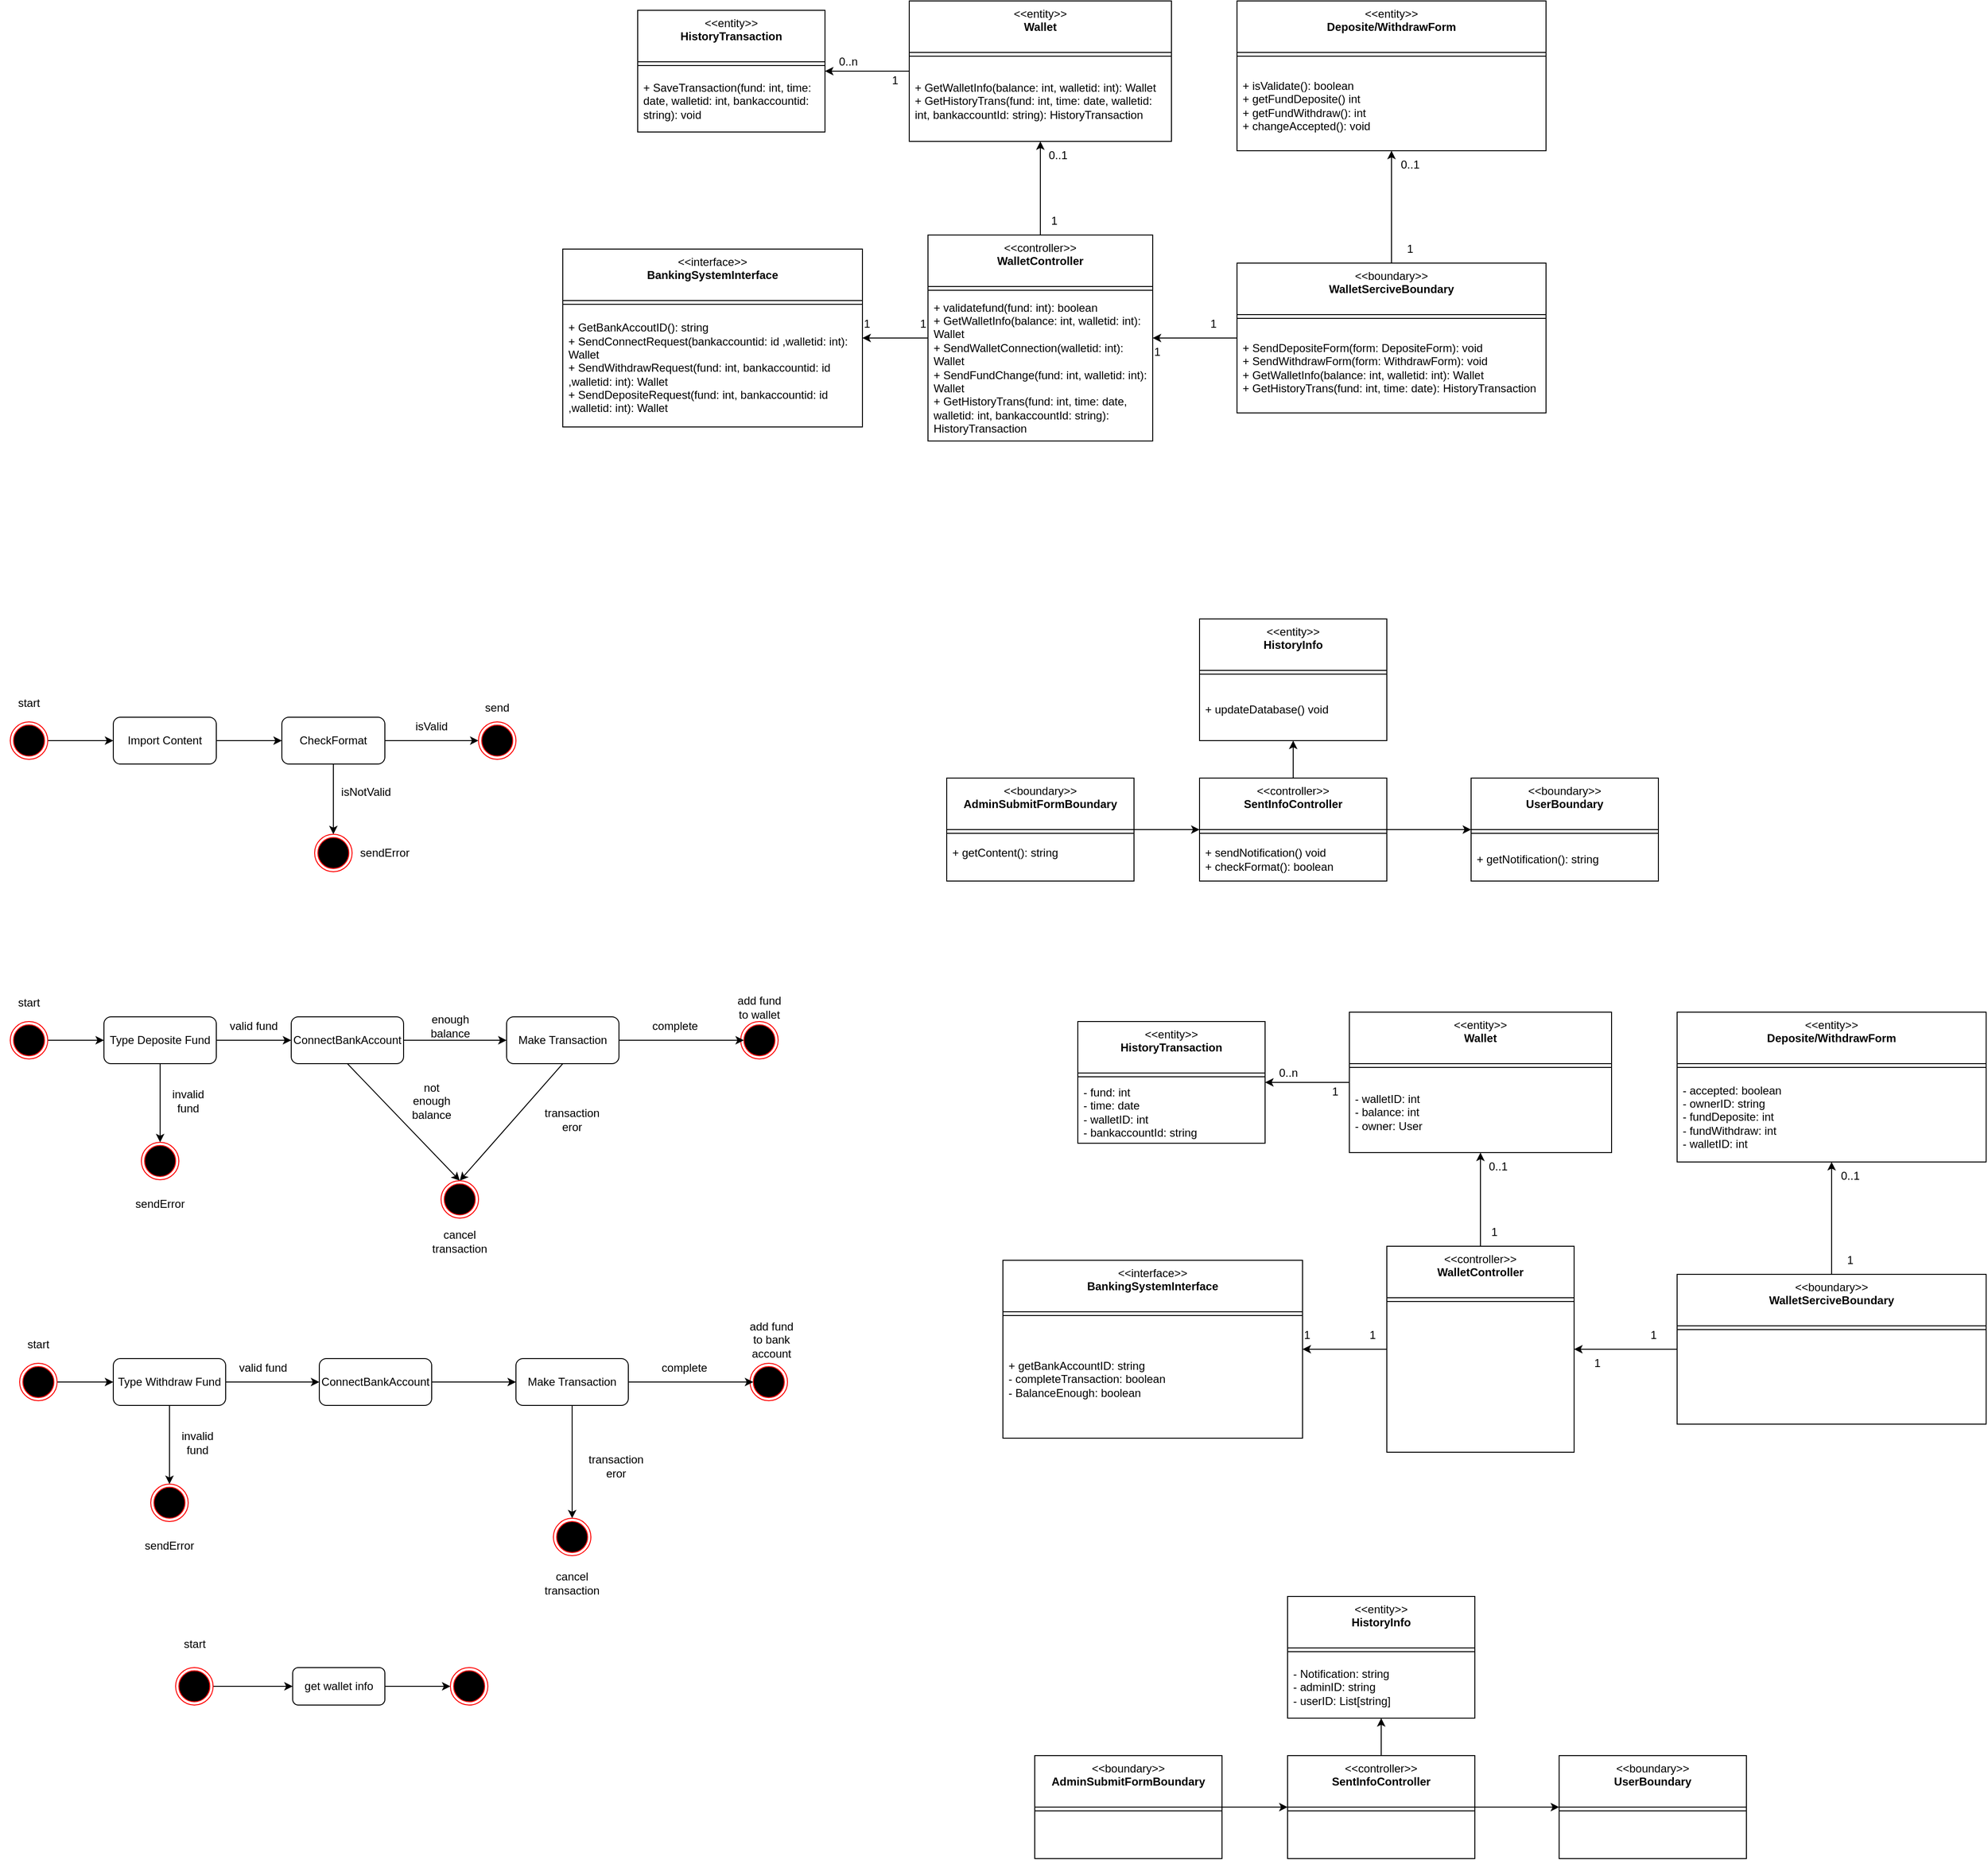 <mxfile version="24.3.1" type="github">
  <diagram id="C5RBs43oDa-KdzZeNtuy" name="Page-1">
    <mxGraphModel dx="2117" dy="1691" grid="1" gridSize="10" guides="1" tooltips="1" connect="1" arrows="1" fold="1" page="1" pageScale="1" pageWidth="827" pageHeight="1169" math="0" shadow="0">
      <root>
        <mxCell id="WIyWlLk6GJQsqaUBKTNV-0" />
        <mxCell id="WIyWlLk6GJQsqaUBKTNV-1" parent="WIyWlLk6GJQsqaUBKTNV-0" />
        <mxCell id="6sasAcOzkPqKF-JLqJAu-21" style="edgeStyle=orthogonalEdgeStyle;rounded=0;orthogonalLoop=1;jettySize=auto;html=1;exitX=0.5;exitY=0;exitDx=0;exitDy=0;" edge="1" parent="WIyWlLk6GJQsqaUBKTNV-1" source="6sasAcOzkPqKF-JLqJAu-0" target="6sasAcOzkPqKF-JLqJAu-11">
          <mxGeometry relative="1" as="geometry" />
        </mxCell>
        <mxCell id="6sasAcOzkPqKF-JLqJAu-22" style="edgeStyle=orthogonalEdgeStyle;rounded=0;orthogonalLoop=1;jettySize=auto;html=1;exitX=0;exitY=0.5;exitDx=0;exitDy=0;" edge="1" parent="WIyWlLk6GJQsqaUBKTNV-1" source="6sasAcOzkPqKF-JLqJAu-0" target="6sasAcOzkPqKF-JLqJAu-14">
          <mxGeometry relative="1" as="geometry" />
        </mxCell>
        <mxCell id="6sasAcOzkPqKF-JLqJAu-0" value="&amp;lt;&amp;lt;controller&amp;gt;&amp;gt;&lt;br&gt;&lt;b&gt;WalletController&lt;/b&gt;" style="swimlane;fontStyle=0;align=center;verticalAlign=top;childLayout=stackLayout;horizontal=1;startSize=55;horizontalStack=0;resizeParent=1;resizeParentMax=0;resizeLast=0;collapsible=0;marginBottom=0;html=1;whiteSpace=wrap;" vertex="1" parent="WIyWlLk6GJQsqaUBKTNV-1">
          <mxGeometry x="300" y="160" width="240" height="220" as="geometry" />
        </mxCell>
        <mxCell id="6sasAcOzkPqKF-JLqJAu-5" value="" style="line;strokeWidth=1;fillColor=none;align=left;verticalAlign=middle;spacingTop=-1;spacingLeft=3;spacingRight=3;rotatable=0;labelPosition=right;points=[];portConstraint=eastwest;" vertex="1" parent="6sasAcOzkPqKF-JLqJAu-0">
          <mxGeometry y="55" width="240" height="8" as="geometry" />
        </mxCell>
        <mxCell id="6sasAcOzkPqKF-JLqJAu-7" value="+ validatefund(fund: int): boolean&lt;div&gt;+ GetWalletInfo(balance: int, walletid: int): Wallet&amp;nbsp;&lt;br&gt;&lt;/div&gt;&lt;div&gt;+ SendWalletConnection(walletid: int): Wallet&lt;/div&gt;&lt;div&gt;+ SendFundChange(fund: int, walletid: int): Wallet&lt;/div&gt;&lt;div&gt;+ GetHistoryTrans(fund: int, time: date, walletid: int, bankaccountId: string): HistoryTransaction&lt;br&gt;&lt;/div&gt;" style="text;html=1;strokeColor=none;fillColor=none;align=left;verticalAlign=middle;spacingLeft=4;spacingRight=4;overflow=hidden;rotatable=0;points=[[0,0.5],[1,0.5]];portConstraint=eastwest;whiteSpace=wrap;" vertex="1" parent="6sasAcOzkPqKF-JLqJAu-0">
          <mxGeometry y="63" width="240" height="157" as="geometry" />
        </mxCell>
        <mxCell id="6sasAcOzkPqKF-JLqJAu-20" style="edgeStyle=orthogonalEdgeStyle;rounded=0;orthogonalLoop=1;jettySize=auto;html=1;exitX=0;exitY=0.5;exitDx=0;exitDy=0;entryX=1;entryY=0.5;entryDx=0;entryDy=0;" edge="1" parent="WIyWlLk6GJQsqaUBKTNV-1" source="6sasAcOzkPqKF-JLqJAu-8" target="6sasAcOzkPqKF-JLqJAu-0">
          <mxGeometry relative="1" as="geometry" />
        </mxCell>
        <mxCell id="6sasAcOzkPqKF-JLqJAu-27" style="edgeStyle=orthogonalEdgeStyle;rounded=0;orthogonalLoop=1;jettySize=auto;html=1;exitX=0.5;exitY=0;exitDx=0;exitDy=0;" edge="1" parent="WIyWlLk6GJQsqaUBKTNV-1" source="6sasAcOzkPqKF-JLqJAu-8" target="6sasAcOzkPqKF-JLqJAu-24">
          <mxGeometry relative="1" as="geometry" />
        </mxCell>
        <mxCell id="6sasAcOzkPqKF-JLqJAu-8" value="&amp;lt;&amp;lt;boundary&amp;gt;&amp;gt;&lt;br&gt;&lt;b&gt;WalletSerciveBoundary&lt;/b&gt;" style="swimlane;fontStyle=0;align=center;verticalAlign=top;childLayout=stackLayout;horizontal=1;startSize=55;horizontalStack=0;resizeParent=1;resizeParentMax=0;resizeLast=0;collapsible=0;marginBottom=0;html=1;whiteSpace=wrap;" vertex="1" parent="WIyWlLk6GJQsqaUBKTNV-1">
          <mxGeometry x="630" y="190" width="330" height="160" as="geometry" />
        </mxCell>
        <mxCell id="6sasAcOzkPqKF-JLqJAu-9" value="" style="line;strokeWidth=1;fillColor=none;align=left;verticalAlign=middle;spacingTop=-1;spacingLeft=3;spacingRight=3;rotatable=0;labelPosition=right;points=[];portConstraint=eastwest;" vertex="1" parent="6sasAcOzkPqKF-JLqJAu-8">
          <mxGeometry y="55" width="330" height="8" as="geometry" />
        </mxCell>
        <mxCell id="6sasAcOzkPqKF-JLqJAu-10" value="+ SendDepositeForm(form: DepositeForm): void&lt;div&gt;+ SendWithdrawForm(form: WithdrawForm): void&lt;/div&gt;&lt;div&gt;+ GetWalletInfo(balance: int, walletid: int): Wallet&amp;nbsp;&lt;/div&gt;&lt;div&gt;+ GetHistoryTrans(fund: int, time: date): HistoryTransaction&lt;br&gt;&lt;/div&gt;" style="text;html=1;strokeColor=none;fillColor=none;align=left;verticalAlign=middle;spacingLeft=4;spacingRight=4;overflow=hidden;rotatable=0;points=[[0,0.5],[1,0.5]];portConstraint=eastwest;whiteSpace=wrap;" vertex="1" parent="6sasAcOzkPqKF-JLqJAu-8">
          <mxGeometry y="63" width="330" height="97" as="geometry" />
        </mxCell>
        <mxCell id="6sasAcOzkPqKF-JLqJAu-23" style="edgeStyle=orthogonalEdgeStyle;rounded=0;orthogonalLoop=1;jettySize=auto;html=1;exitX=0;exitY=0.5;exitDx=0;exitDy=0;" edge="1" parent="WIyWlLk6GJQsqaUBKTNV-1" source="6sasAcOzkPqKF-JLqJAu-11" target="6sasAcOzkPqKF-JLqJAu-17">
          <mxGeometry relative="1" as="geometry" />
        </mxCell>
        <mxCell id="6sasAcOzkPqKF-JLqJAu-11" value="&amp;lt;&amp;lt;entity&amp;gt;&amp;gt;&lt;br&gt;&lt;b&gt;Wallet&lt;/b&gt;" style="swimlane;fontStyle=0;align=center;verticalAlign=top;childLayout=stackLayout;horizontal=1;startSize=55;horizontalStack=0;resizeParent=1;resizeParentMax=0;resizeLast=0;collapsible=0;marginBottom=0;html=1;whiteSpace=wrap;" vertex="1" parent="WIyWlLk6GJQsqaUBKTNV-1">
          <mxGeometry x="280" y="-90" width="280" height="150" as="geometry" />
        </mxCell>
        <mxCell id="6sasAcOzkPqKF-JLqJAu-12" value="" style="line;strokeWidth=1;fillColor=none;align=left;verticalAlign=middle;spacingTop=-1;spacingLeft=3;spacingRight=3;rotatable=0;labelPosition=right;points=[];portConstraint=eastwest;" vertex="1" parent="6sasAcOzkPqKF-JLqJAu-11">
          <mxGeometry y="55" width="280" height="8" as="geometry" />
        </mxCell>
        <mxCell id="6sasAcOzkPqKF-JLqJAu-13" value="+ GetWalletInfo(balance: int, walletid: int): Wallet&amp;nbsp;&lt;div&gt;+ GetHistoryTrans(fund: int, time: date, walletid: int, bankaccountId: string): HistoryTransaction&lt;/div&gt;" style="text;html=1;strokeColor=none;fillColor=none;align=left;verticalAlign=middle;spacingLeft=4;spacingRight=4;overflow=hidden;rotatable=0;points=[[0,0.5],[1,0.5]];portConstraint=eastwest;whiteSpace=wrap;" vertex="1" parent="6sasAcOzkPqKF-JLqJAu-11">
          <mxGeometry y="63" width="280" height="87" as="geometry" />
        </mxCell>
        <mxCell id="6sasAcOzkPqKF-JLqJAu-14" value="&amp;lt;&amp;lt;interface&amp;gt;&amp;gt;&lt;br&gt;&lt;b&gt;BankingSystemInterface&lt;/b&gt;" style="swimlane;fontStyle=0;align=center;verticalAlign=top;childLayout=stackLayout;horizontal=1;startSize=55;horizontalStack=0;resizeParent=1;resizeParentMax=0;resizeLast=0;collapsible=0;marginBottom=0;html=1;whiteSpace=wrap;" vertex="1" parent="WIyWlLk6GJQsqaUBKTNV-1">
          <mxGeometry x="-90" y="175" width="320" height="190" as="geometry" />
        </mxCell>
        <mxCell id="6sasAcOzkPqKF-JLqJAu-15" value="" style="line;strokeWidth=1;fillColor=none;align=left;verticalAlign=middle;spacingTop=-1;spacingLeft=3;spacingRight=3;rotatable=0;labelPosition=right;points=[];portConstraint=eastwest;" vertex="1" parent="6sasAcOzkPqKF-JLqJAu-14">
          <mxGeometry y="55" width="320" height="8" as="geometry" />
        </mxCell>
        <mxCell id="6sasAcOzkPqKF-JLqJAu-16" value="&lt;div&gt;+ GetBankAccoutID(): string&lt;/div&gt;+ SendConnectRequest(bankaccountid: id ,walletid: int): Wallet&lt;div&gt;+ SendWithdrawRequest(fund: int,&amp;nbsp;&lt;span style=&quot;background-color: initial;&quot;&gt;bankaccountid: id ,walletid: int): Wallet&lt;/span&gt;&lt;/div&gt;&lt;div&gt;+ SendDepositeRequest(fund: int,&amp;nbsp;&lt;span style=&quot;background-color: initial;&quot;&gt;bankaccountid: id ,walletid: int): Wallet&lt;/span&gt;&lt;span style=&quot;background-color: initial;&quot;&gt;&lt;br&gt;&lt;/span&gt;&lt;/div&gt;" style="text;html=1;strokeColor=none;fillColor=none;align=left;verticalAlign=middle;spacingLeft=4;spacingRight=4;overflow=hidden;rotatable=0;points=[[0,0.5],[1,0.5]];portConstraint=eastwest;whiteSpace=wrap;" vertex="1" parent="6sasAcOzkPqKF-JLqJAu-14">
          <mxGeometry y="63" width="320" height="127" as="geometry" />
        </mxCell>
        <mxCell id="6sasAcOzkPqKF-JLqJAu-17" value="&amp;lt;&amp;lt;entity&amp;gt;&amp;gt;&lt;br&gt;&lt;b&gt;HistoryTransaction&lt;/b&gt;" style="swimlane;fontStyle=0;align=center;verticalAlign=top;childLayout=stackLayout;horizontal=1;startSize=55;horizontalStack=0;resizeParent=1;resizeParentMax=0;resizeLast=0;collapsible=0;marginBottom=0;html=1;whiteSpace=wrap;" vertex="1" parent="WIyWlLk6GJQsqaUBKTNV-1">
          <mxGeometry x="-10" y="-80" width="200" height="130" as="geometry" />
        </mxCell>
        <mxCell id="6sasAcOzkPqKF-JLqJAu-18" value="" style="line;strokeWidth=1;fillColor=none;align=left;verticalAlign=middle;spacingTop=-1;spacingLeft=3;spacingRight=3;rotatable=0;labelPosition=right;points=[];portConstraint=eastwest;" vertex="1" parent="6sasAcOzkPqKF-JLqJAu-17">
          <mxGeometry y="55" width="200" height="8" as="geometry" />
        </mxCell>
        <mxCell id="6sasAcOzkPqKF-JLqJAu-19" value="+ SaveTransaction(fund: int, time: date, walletid: int, bankaccountid: string): void" style="text;html=1;strokeColor=none;fillColor=none;align=left;verticalAlign=middle;spacingLeft=4;spacingRight=4;overflow=hidden;rotatable=0;points=[[0,0.5],[1,0.5]];portConstraint=eastwest;whiteSpace=wrap;" vertex="1" parent="6sasAcOzkPqKF-JLqJAu-17">
          <mxGeometry y="63" width="200" height="67" as="geometry" />
        </mxCell>
        <mxCell id="6sasAcOzkPqKF-JLqJAu-24" value="&amp;lt;&amp;lt;entity&amp;gt;&amp;gt;&lt;br&gt;&lt;b&gt;Deposite/WithdrawForm&lt;/b&gt;" style="swimlane;fontStyle=0;align=center;verticalAlign=top;childLayout=stackLayout;horizontal=1;startSize=55;horizontalStack=0;resizeParent=1;resizeParentMax=0;resizeLast=0;collapsible=0;marginBottom=0;html=1;whiteSpace=wrap;" vertex="1" parent="WIyWlLk6GJQsqaUBKTNV-1">
          <mxGeometry x="630" y="-90" width="330" height="160" as="geometry" />
        </mxCell>
        <mxCell id="6sasAcOzkPqKF-JLqJAu-25" value="" style="line;strokeWidth=1;fillColor=none;align=left;verticalAlign=middle;spacingTop=-1;spacingLeft=3;spacingRight=3;rotatable=0;labelPosition=right;points=[];portConstraint=eastwest;" vertex="1" parent="6sasAcOzkPqKF-JLqJAu-24">
          <mxGeometry y="55" width="330" height="8" as="geometry" />
        </mxCell>
        <mxCell id="6sasAcOzkPqKF-JLqJAu-26" value="+ isValidate(): boolean&lt;div&gt;+ getFundDeposite() int&lt;/div&gt;&lt;div&gt;+ getFundWithdraw(): int&lt;/div&gt;&lt;div&gt;+ changeAccepted(): void&lt;/div&gt;" style="text;html=1;strokeColor=none;fillColor=none;align=left;verticalAlign=middle;spacingLeft=4;spacingRight=4;overflow=hidden;rotatable=0;points=[[0,0.5],[1,0.5]];portConstraint=eastwest;whiteSpace=wrap;" vertex="1" parent="6sasAcOzkPqKF-JLqJAu-24">
          <mxGeometry y="63" width="330" height="97" as="geometry" />
        </mxCell>
        <mxCell id="6sasAcOzkPqKF-JLqJAu-28" value="1" style="text;html=1;align=center;verticalAlign=middle;whiteSpace=wrap;rounded=0;" vertex="1" parent="WIyWlLk6GJQsqaUBKTNV-1">
          <mxGeometry x="410" y="130" width="50" height="30" as="geometry" />
        </mxCell>
        <mxCell id="6sasAcOzkPqKF-JLqJAu-29" value="0..1" style="text;html=1;align=center;verticalAlign=middle;whiteSpace=wrap;rounded=0;" vertex="1" parent="WIyWlLk6GJQsqaUBKTNV-1">
          <mxGeometry x="414" y="60" width="50" height="30" as="geometry" />
        </mxCell>
        <mxCell id="6sasAcOzkPqKF-JLqJAu-30" value="1" style="text;html=1;align=center;verticalAlign=middle;whiteSpace=wrap;rounded=0;" vertex="1" parent="WIyWlLk6GJQsqaUBKTNV-1">
          <mxGeometry x="210" y="240" width="50" height="30" as="geometry" />
        </mxCell>
        <mxCell id="6sasAcOzkPqKF-JLqJAu-31" value="1" style="text;html=1;align=center;verticalAlign=middle;whiteSpace=wrap;rounded=0;" vertex="1" parent="WIyWlLk6GJQsqaUBKTNV-1">
          <mxGeometry x="270" y="240" width="50" height="30" as="geometry" />
        </mxCell>
        <mxCell id="6sasAcOzkPqKF-JLqJAu-32" value="1" style="text;html=1;align=center;verticalAlign=middle;whiteSpace=wrap;rounded=0;" vertex="1" parent="WIyWlLk6GJQsqaUBKTNV-1">
          <mxGeometry x="580" y="240" width="50" height="30" as="geometry" />
        </mxCell>
        <mxCell id="6sasAcOzkPqKF-JLqJAu-33" value="1" style="text;html=1;align=center;verticalAlign=middle;whiteSpace=wrap;rounded=0;" vertex="1" parent="WIyWlLk6GJQsqaUBKTNV-1">
          <mxGeometry x="520" y="270" width="50" height="30" as="geometry" />
        </mxCell>
        <mxCell id="6sasAcOzkPqKF-JLqJAu-34" value="0..1" style="text;html=1;align=center;verticalAlign=middle;whiteSpace=wrap;rounded=0;" vertex="1" parent="WIyWlLk6GJQsqaUBKTNV-1">
          <mxGeometry x="790" y="70" width="50" height="30" as="geometry" />
        </mxCell>
        <mxCell id="6sasAcOzkPqKF-JLqJAu-35" value="1" style="text;html=1;align=center;verticalAlign=middle;whiteSpace=wrap;rounded=0;" vertex="1" parent="WIyWlLk6GJQsqaUBKTNV-1">
          <mxGeometry x="790" y="160" width="50" height="30" as="geometry" />
        </mxCell>
        <mxCell id="6sasAcOzkPqKF-JLqJAu-36" value="0..n" style="text;html=1;align=center;verticalAlign=middle;whiteSpace=wrap;rounded=0;" vertex="1" parent="WIyWlLk6GJQsqaUBKTNV-1">
          <mxGeometry x="190" y="-40" width="50" height="30" as="geometry" />
        </mxCell>
        <mxCell id="6sasAcOzkPqKF-JLqJAu-37" value="1" style="text;html=1;align=center;verticalAlign=middle;whiteSpace=wrap;rounded=0;" vertex="1" parent="WIyWlLk6GJQsqaUBKTNV-1">
          <mxGeometry x="240" y="-20" width="50" height="30" as="geometry" />
        </mxCell>
        <mxCell id="6sasAcOzkPqKF-JLqJAu-54" style="edgeStyle=orthogonalEdgeStyle;rounded=0;orthogonalLoop=1;jettySize=auto;html=1;exitX=1;exitY=0.5;exitDx=0;exitDy=0;entryX=0;entryY=0.5;entryDx=0;entryDy=0;" edge="1" parent="WIyWlLk6GJQsqaUBKTNV-1" source="6sasAcOzkPqKF-JLqJAu-38" target="6sasAcOzkPqKF-JLqJAu-42">
          <mxGeometry relative="1" as="geometry" />
        </mxCell>
        <mxCell id="6sasAcOzkPqKF-JLqJAu-38" value="&amp;lt;&amp;lt;boundary&amp;gt;&amp;gt;&lt;br&gt;&lt;b&gt;AdminSubmitFormBoundary&lt;/b&gt;" style="swimlane;fontStyle=0;align=center;verticalAlign=top;childLayout=stackLayout;horizontal=1;startSize=55;horizontalStack=0;resizeParent=1;resizeParentMax=0;resizeLast=0;collapsible=0;marginBottom=0;html=1;whiteSpace=wrap;" vertex="1" parent="WIyWlLk6GJQsqaUBKTNV-1">
          <mxGeometry x="320" y="740" width="200" height="110" as="geometry" />
        </mxCell>
        <mxCell id="6sasAcOzkPqKF-JLqJAu-39" value="" style="line;strokeWidth=1;fillColor=none;align=left;verticalAlign=middle;spacingTop=-1;spacingLeft=3;spacingRight=3;rotatable=0;labelPosition=right;points=[];portConstraint=eastwest;" vertex="1" parent="6sasAcOzkPqKF-JLqJAu-38">
          <mxGeometry y="55" width="200" height="8" as="geometry" />
        </mxCell>
        <mxCell id="6sasAcOzkPqKF-JLqJAu-40" value="+ getContent(): string&lt;div&gt;&lt;br&gt;&lt;/div&gt;" style="text;html=1;strokeColor=none;fillColor=none;align=left;verticalAlign=middle;spacingLeft=4;spacingRight=4;overflow=hidden;rotatable=0;points=[[0,0.5],[1,0.5]];portConstraint=eastwest;whiteSpace=wrap;" vertex="1" parent="6sasAcOzkPqKF-JLqJAu-38">
          <mxGeometry y="63" width="200" height="47" as="geometry" />
        </mxCell>
        <mxCell id="6sasAcOzkPqKF-JLqJAu-55" style="edgeStyle=orthogonalEdgeStyle;rounded=0;orthogonalLoop=1;jettySize=auto;html=1;exitX=1;exitY=0.5;exitDx=0;exitDy=0;" edge="1" parent="WIyWlLk6GJQsqaUBKTNV-1" source="6sasAcOzkPqKF-JLqJAu-42" target="6sasAcOzkPqKF-JLqJAu-45">
          <mxGeometry relative="1" as="geometry" />
        </mxCell>
        <mxCell id="6sasAcOzkPqKF-JLqJAu-56" style="edgeStyle=orthogonalEdgeStyle;rounded=0;orthogonalLoop=1;jettySize=auto;html=1;exitX=0.5;exitY=0;exitDx=0;exitDy=0;" edge="1" parent="WIyWlLk6GJQsqaUBKTNV-1" source="6sasAcOzkPqKF-JLqJAu-42" target="6sasAcOzkPqKF-JLqJAu-48">
          <mxGeometry relative="1" as="geometry" />
        </mxCell>
        <mxCell id="6sasAcOzkPqKF-JLqJAu-42" value="&amp;lt;&amp;lt;controller&amp;gt;&amp;gt;&lt;br&gt;&lt;b&gt;SentInfoController&lt;/b&gt;" style="swimlane;fontStyle=0;align=center;verticalAlign=top;childLayout=stackLayout;horizontal=1;startSize=55;horizontalStack=0;resizeParent=1;resizeParentMax=0;resizeLast=0;collapsible=0;marginBottom=0;html=1;whiteSpace=wrap;" vertex="1" parent="WIyWlLk6GJQsqaUBKTNV-1">
          <mxGeometry x="590" y="740" width="200" height="110" as="geometry" />
        </mxCell>
        <mxCell id="6sasAcOzkPqKF-JLqJAu-43" value="" style="line;strokeWidth=1;fillColor=none;align=left;verticalAlign=middle;spacingTop=-1;spacingLeft=3;spacingRight=3;rotatable=0;labelPosition=right;points=[];portConstraint=eastwest;" vertex="1" parent="6sasAcOzkPqKF-JLqJAu-42">
          <mxGeometry y="55" width="200" height="8" as="geometry" />
        </mxCell>
        <mxCell id="6sasAcOzkPqKF-JLqJAu-44" value="+ sendNotification() void&lt;div&gt;+ checkFormat(): boolean&lt;/div&gt;" style="text;html=1;strokeColor=none;fillColor=none;align=left;verticalAlign=middle;spacingLeft=4;spacingRight=4;overflow=hidden;rotatable=0;points=[[0,0.5],[1,0.5]];portConstraint=eastwest;whiteSpace=wrap;" vertex="1" parent="6sasAcOzkPqKF-JLqJAu-42">
          <mxGeometry y="63" width="200" height="47" as="geometry" />
        </mxCell>
        <mxCell id="6sasAcOzkPqKF-JLqJAu-45" value="&amp;lt;&amp;lt;boundary&amp;gt;&amp;gt;&lt;br&gt;&lt;b&gt;UserBoundary&lt;/b&gt;" style="swimlane;fontStyle=0;align=center;verticalAlign=top;childLayout=stackLayout;horizontal=1;startSize=55;horizontalStack=0;resizeParent=1;resizeParentMax=0;resizeLast=0;collapsible=0;marginBottom=0;html=1;whiteSpace=wrap;" vertex="1" parent="WIyWlLk6GJQsqaUBKTNV-1">
          <mxGeometry x="880" y="740" width="200" height="110" as="geometry" />
        </mxCell>
        <mxCell id="6sasAcOzkPqKF-JLqJAu-46" value="" style="line;strokeWidth=1;fillColor=none;align=left;verticalAlign=middle;spacingTop=-1;spacingLeft=3;spacingRight=3;rotatable=0;labelPosition=right;points=[];portConstraint=eastwest;" vertex="1" parent="6sasAcOzkPqKF-JLqJAu-45">
          <mxGeometry y="55" width="200" height="8" as="geometry" />
        </mxCell>
        <mxCell id="6sasAcOzkPqKF-JLqJAu-47" value="+ getNotification(): string" style="text;html=1;strokeColor=none;fillColor=none;align=left;verticalAlign=middle;spacingLeft=4;spacingRight=4;overflow=hidden;rotatable=0;points=[[0,0.5],[1,0.5]];portConstraint=eastwest;whiteSpace=wrap;" vertex="1" parent="6sasAcOzkPqKF-JLqJAu-45">
          <mxGeometry y="63" width="200" height="47" as="geometry" />
        </mxCell>
        <mxCell id="6sasAcOzkPqKF-JLqJAu-48" value="&amp;lt;&amp;lt;entity&amp;gt;&amp;gt;&lt;br&gt;&lt;b&gt;HistoryInfo&lt;/b&gt;" style="swimlane;fontStyle=0;align=center;verticalAlign=top;childLayout=stackLayout;horizontal=1;startSize=55;horizontalStack=0;resizeParent=1;resizeParentMax=0;resizeLast=0;collapsible=0;marginBottom=0;html=1;whiteSpace=wrap;" vertex="1" parent="WIyWlLk6GJQsqaUBKTNV-1">
          <mxGeometry x="590" y="570" width="200" height="130" as="geometry" />
        </mxCell>
        <mxCell id="6sasAcOzkPqKF-JLqJAu-49" value="" style="line;strokeWidth=1;fillColor=none;align=left;verticalAlign=middle;spacingTop=-1;spacingLeft=3;spacingRight=3;rotatable=0;labelPosition=right;points=[];portConstraint=eastwest;" vertex="1" parent="6sasAcOzkPqKF-JLqJAu-48">
          <mxGeometry y="55" width="200" height="8" as="geometry" />
        </mxCell>
        <mxCell id="6sasAcOzkPqKF-JLqJAu-50" value="+ updateDatabase() void" style="text;html=1;strokeColor=none;fillColor=none;align=left;verticalAlign=middle;spacingLeft=4;spacingRight=4;overflow=hidden;rotatable=0;points=[[0,0.5],[1,0.5]];portConstraint=eastwest;whiteSpace=wrap;" vertex="1" parent="6sasAcOzkPqKF-JLqJAu-48">
          <mxGeometry y="63" width="200" height="67" as="geometry" />
        </mxCell>
        <mxCell id="6sasAcOzkPqKF-JLqJAu-67" style="edgeStyle=orthogonalEdgeStyle;rounded=0;orthogonalLoop=1;jettySize=auto;html=1;exitX=1;exitY=0.5;exitDx=0;exitDy=0;entryX=0;entryY=0.5;entryDx=0;entryDy=0;" edge="1" parent="WIyWlLk6GJQsqaUBKTNV-1" source="6sasAcOzkPqKF-JLqJAu-57" target="6sasAcOzkPqKF-JLqJAu-66">
          <mxGeometry relative="1" as="geometry" />
        </mxCell>
        <mxCell id="6sasAcOzkPqKF-JLqJAu-57" value="" style="ellipse;whiteSpace=wrap;html=1;aspect=fixed;fillColor=#FFFFFF;strokeColor=#FF0000;" vertex="1" parent="WIyWlLk6GJQsqaUBKTNV-1">
          <mxGeometry x="-680" y="680" width="40" height="40" as="geometry" />
        </mxCell>
        <mxCell id="6sasAcOzkPqKF-JLqJAu-58" value="" style="ellipse;whiteSpace=wrap;html=1;aspect=fixed;fillColor=#000000;strokeColor=#FF0000;" vertex="1" parent="WIyWlLk6GJQsqaUBKTNV-1">
          <mxGeometry x="-676.57" y="683.43" width="33.13" height="33.13" as="geometry" />
        </mxCell>
        <mxCell id="6sasAcOzkPqKF-JLqJAu-69" style="edgeStyle=orthogonalEdgeStyle;rounded=0;orthogonalLoop=1;jettySize=auto;html=1;exitX=0.5;exitY=1;exitDx=0;exitDy=0;entryX=0.5;entryY=0;entryDx=0;entryDy=0;" edge="1" parent="WIyWlLk6GJQsqaUBKTNV-1" source="6sasAcOzkPqKF-JLqJAu-63" target="6sasAcOzkPqKF-JLqJAu-64">
          <mxGeometry relative="1" as="geometry" />
        </mxCell>
        <mxCell id="6sasAcOzkPqKF-JLqJAu-74" style="edgeStyle=orthogonalEdgeStyle;rounded=0;orthogonalLoop=1;jettySize=auto;html=1;exitX=1;exitY=0.5;exitDx=0;exitDy=0;entryX=0;entryY=0.5;entryDx=0;entryDy=0;" edge="1" parent="WIyWlLk6GJQsqaUBKTNV-1" source="6sasAcOzkPqKF-JLqJAu-63" target="6sasAcOzkPqKF-JLqJAu-72">
          <mxGeometry relative="1" as="geometry" />
        </mxCell>
        <mxCell id="6sasAcOzkPqKF-JLqJAu-63" value="CheckFormat" style="rounded=1;whiteSpace=wrap;html=1;" vertex="1" parent="WIyWlLk6GJQsqaUBKTNV-1">
          <mxGeometry x="-390" y="674.99" width="110" height="50.01" as="geometry" />
        </mxCell>
        <mxCell id="6sasAcOzkPqKF-JLqJAu-64" value="" style="ellipse;whiteSpace=wrap;html=1;aspect=fixed;fillColor=#FFFFFF;strokeColor=#FF0000;" vertex="1" parent="WIyWlLk6GJQsqaUBKTNV-1">
          <mxGeometry x="-355" y="800" width="40" height="40" as="geometry" />
        </mxCell>
        <mxCell id="6sasAcOzkPqKF-JLqJAu-65" value="" style="ellipse;whiteSpace=wrap;html=1;aspect=fixed;fillColor=#000000;strokeColor=#FF0000;" vertex="1" parent="WIyWlLk6GJQsqaUBKTNV-1">
          <mxGeometry x="-351.56" y="803.44" width="33.13" height="33.13" as="geometry" />
        </mxCell>
        <mxCell id="6sasAcOzkPqKF-JLqJAu-68" style="edgeStyle=orthogonalEdgeStyle;rounded=0;orthogonalLoop=1;jettySize=auto;html=1;exitX=1;exitY=0.5;exitDx=0;exitDy=0;entryX=0;entryY=0.5;entryDx=0;entryDy=0;" edge="1" parent="WIyWlLk6GJQsqaUBKTNV-1" source="6sasAcOzkPqKF-JLqJAu-66" target="6sasAcOzkPqKF-JLqJAu-63">
          <mxGeometry relative="1" as="geometry" />
        </mxCell>
        <mxCell id="6sasAcOzkPqKF-JLqJAu-66" value="Import Content" style="rounded=1;whiteSpace=wrap;html=1;" vertex="1" parent="WIyWlLk6GJQsqaUBKTNV-1">
          <mxGeometry x="-570" y="674.99" width="110" height="50.01" as="geometry" />
        </mxCell>
        <mxCell id="6sasAcOzkPqKF-JLqJAu-72" value="" style="ellipse;whiteSpace=wrap;html=1;aspect=fixed;fillColor=#FFFFFF;strokeColor=#FF0000;" vertex="1" parent="WIyWlLk6GJQsqaUBKTNV-1">
          <mxGeometry x="-180" y="679.99" width="40" height="40" as="geometry" />
        </mxCell>
        <mxCell id="6sasAcOzkPqKF-JLqJAu-73" value="" style="ellipse;whiteSpace=wrap;html=1;aspect=fixed;fillColor=#000000;strokeColor=#FF0000;" vertex="1" parent="WIyWlLk6GJQsqaUBKTNV-1">
          <mxGeometry x="-176.57" y="683.42" width="33.13" height="33.13" as="geometry" />
        </mxCell>
        <mxCell id="6sasAcOzkPqKF-JLqJAu-75" value="isValid" style="text;html=1;align=center;verticalAlign=middle;whiteSpace=wrap;rounded=0;" vertex="1" parent="WIyWlLk6GJQsqaUBKTNV-1">
          <mxGeometry x="-260" y="670" width="60" height="30" as="geometry" />
        </mxCell>
        <mxCell id="6sasAcOzkPqKF-JLqJAu-79" value="isNotValid" style="text;html=1;align=center;verticalAlign=middle;whiteSpace=wrap;rounded=0;" vertex="1" parent="WIyWlLk6GJQsqaUBKTNV-1">
          <mxGeometry x="-330" y="740" width="60" height="30" as="geometry" />
        </mxCell>
        <mxCell id="6sasAcOzkPqKF-JLqJAu-80" value="start" style="text;html=1;align=center;verticalAlign=middle;whiteSpace=wrap;rounded=0;" vertex="1" parent="WIyWlLk6GJQsqaUBKTNV-1">
          <mxGeometry x="-690.01" y="644.99" width="60" height="30" as="geometry" />
        </mxCell>
        <mxCell id="6sasAcOzkPqKF-JLqJAu-81" value="send" style="text;html=1;align=center;verticalAlign=middle;whiteSpace=wrap;rounded=0;" vertex="1" parent="WIyWlLk6GJQsqaUBKTNV-1">
          <mxGeometry x="-190" y="649.99" width="60" height="30" as="geometry" />
        </mxCell>
        <mxCell id="6sasAcOzkPqKF-JLqJAu-82" value="sendError" style="text;html=1;align=center;verticalAlign=middle;whiteSpace=wrap;rounded=0;" vertex="1" parent="WIyWlLk6GJQsqaUBKTNV-1">
          <mxGeometry x="-310" y="805" width="60" height="30" as="geometry" />
        </mxCell>
        <mxCell id="6sasAcOzkPqKF-JLqJAu-91" style="edgeStyle=orthogonalEdgeStyle;rounded=0;orthogonalLoop=1;jettySize=auto;html=1;exitX=1;exitY=0.5;exitDx=0;exitDy=0;entryX=0;entryY=0.5;entryDx=0;entryDy=0;" edge="1" parent="WIyWlLk6GJQsqaUBKTNV-1" source="6sasAcOzkPqKF-JLqJAu-83" target="6sasAcOzkPqKF-JLqJAu-85">
          <mxGeometry relative="1" as="geometry" />
        </mxCell>
        <mxCell id="6sasAcOzkPqKF-JLqJAu-83" value="" style="ellipse;whiteSpace=wrap;html=1;aspect=fixed;fillColor=#FFFFFF;strokeColor=#FF0000;" vertex="1" parent="WIyWlLk6GJQsqaUBKTNV-1">
          <mxGeometry x="-680.01" y="1000" width="40" height="40" as="geometry" />
        </mxCell>
        <mxCell id="6sasAcOzkPqKF-JLqJAu-84" value="" style="ellipse;whiteSpace=wrap;html=1;aspect=fixed;fillColor=#000000;strokeColor=#FF0000;" vertex="1" parent="WIyWlLk6GJQsqaUBKTNV-1">
          <mxGeometry x="-676.57" y="1003.44" width="33.13" height="33.13" as="geometry" />
        </mxCell>
        <mxCell id="6sasAcOzkPqKF-JLqJAu-92" style="edgeStyle=orthogonalEdgeStyle;rounded=0;orthogonalLoop=1;jettySize=auto;html=1;exitX=1;exitY=0.5;exitDx=0;exitDy=0;entryX=0;entryY=0.5;entryDx=0;entryDy=0;" edge="1" parent="WIyWlLk6GJQsqaUBKTNV-1" source="6sasAcOzkPqKF-JLqJAu-85" target="6sasAcOzkPqKF-JLqJAu-86">
          <mxGeometry relative="1" as="geometry" />
        </mxCell>
        <mxCell id="6sasAcOzkPqKF-JLqJAu-114" style="edgeStyle=orthogonalEdgeStyle;rounded=0;orthogonalLoop=1;jettySize=auto;html=1;exitX=0.5;exitY=1;exitDx=0;exitDy=0;entryX=0.5;entryY=0;entryDx=0;entryDy=0;" edge="1" parent="WIyWlLk6GJQsqaUBKTNV-1" source="6sasAcOzkPqKF-JLqJAu-85" target="6sasAcOzkPqKF-JLqJAu-112">
          <mxGeometry relative="1" as="geometry" />
        </mxCell>
        <mxCell id="6sasAcOzkPqKF-JLqJAu-85" value="Type Deposite Fund" style="rounded=1;whiteSpace=wrap;html=1;" vertex="1" parent="WIyWlLk6GJQsqaUBKTNV-1">
          <mxGeometry x="-580" y="995" width="120" height="50.01" as="geometry" />
        </mxCell>
        <mxCell id="6sasAcOzkPqKF-JLqJAu-96" style="edgeStyle=orthogonalEdgeStyle;rounded=0;orthogonalLoop=1;jettySize=auto;html=1;exitX=1;exitY=0.5;exitDx=0;exitDy=0;entryX=0;entryY=0.5;entryDx=0;entryDy=0;" edge="1" parent="WIyWlLk6GJQsqaUBKTNV-1" source="6sasAcOzkPqKF-JLqJAu-86" target="6sasAcOzkPqKF-JLqJAu-95">
          <mxGeometry relative="1" as="geometry" />
        </mxCell>
        <mxCell id="6sasAcOzkPqKF-JLqJAu-106" style="rounded=0;orthogonalLoop=1;jettySize=auto;html=1;exitX=0.5;exitY=1;exitDx=0;exitDy=0;entryX=0.5;entryY=0;entryDx=0;entryDy=0;" edge="1" parent="WIyWlLk6GJQsqaUBKTNV-1" source="6sasAcOzkPqKF-JLqJAu-86" target="6sasAcOzkPqKF-JLqJAu-103">
          <mxGeometry relative="1" as="geometry" />
        </mxCell>
        <mxCell id="6sasAcOzkPqKF-JLqJAu-86" value="ConnectBankAccount" style="rounded=1;whiteSpace=wrap;html=1;" vertex="1" parent="WIyWlLk6GJQsqaUBKTNV-1">
          <mxGeometry x="-380" y="995" width="120" height="50.01" as="geometry" />
        </mxCell>
        <mxCell id="6sasAcOzkPqKF-JLqJAu-88" value="" style="ellipse;whiteSpace=wrap;html=1;aspect=fixed;fillColor=#FFFFFF;strokeColor=#FF0000;" vertex="1" parent="WIyWlLk6GJQsqaUBKTNV-1">
          <mxGeometry x="100" y="1000" width="40" height="40" as="geometry" />
        </mxCell>
        <mxCell id="6sasAcOzkPqKF-JLqJAu-89" value="" style="ellipse;whiteSpace=wrap;html=1;aspect=fixed;fillColor=#000000;strokeColor=#FF0000;" vertex="1" parent="WIyWlLk6GJQsqaUBKTNV-1">
          <mxGeometry x="103.44" y="1003.44" width="33.13" height="33.13" as="geometry" />
        </mxCell>
        <mxCell id="6sasAcOzkPqKF-JLqJAu-90" value="start" style="text;html=1;align=center;verticalAlign=middle;whiteSpace=wrap;rounded=0;" vertex="1" parent="WIyWlLk6GJQsqaUBKTNV-1">
          <mxGeometry x="-690" y="965" width="60" height="30" as="geometry" />
        </mxCell>
        <mxCell id="6sasAcOzkPqKF-JLqJAu-94" value="add fund to wallet" style="text;html=1;align=center;verticalAlign=middle;whiteSpace=wrap;rounded=0;" vertex="1" parent="WIyWlLk6GJQsqaUBKTNV-1">
          <mxGeometry x="90" y="970" width="60" height="30" as="geometry" />
        </mxCell>
        <mxCell id="6sasAcOzkPqKF-JLqJAu-100" style="edgeStyle=orthogonalEdgeStyle;rounded=0;orthogonalLoop=1;jettySize=auto;html=1;exitX=1;exitY=0.5;exitDx=0;exitDy=0;entryX=0;entryY=0.5;entryDx=0;entryDy=0;" edge="1" parent="WIyWlLk6GJQsqaUBKTNV-1" source="6sasAcOzkPqKF-JLqJAu-95" target="6sasAcOzkPqKF-JLqJAu-89">
          <mxGeometry relative="1" as="geometry" />
        </mxCell>
        <mxCell id="6sasAcOzkPqKF-JLqJAu-107" style="rounded=0;orthogonalLoop=1;jettySize=auto;html=1;exitX=0.5;exitY=1;exitDx=0;exitDy=0;entryX=0.5;entryY=0;entryDx=0;entryDy=0;" edge="1" parent="WIyWlLk6GJQsqaUBKTNV-1" source="6sasAcOzkPqKF-JLqJAu-95" target="6sasAcOzkPqKF-JLqJAu-103">
          <mxGeometry relative="1" as="geometry" />
        </mxCell>
        <mxCell id="6sasAcOzkPqKF-JLqJAu-95" value="Make Transaction" style="rounded=1;whiteSpace=wrap;html=1;" vertex="1" parent="WIyWlLk6GJQsqaUBKTNV-1">
          <mxGeometry x="-150" y="995" width="120" height="50.01" as="geometry" />
        </mxCell>
        <mxCell id="6sasAcOzkPqKF-JLqJAu-98" value="complete" style="text;html=1;align=center;verticalAlign=middle;whiteSpace=wrap;rounded=0;" vertex="1" parent="WIyWlLk6GJQsqaUBKTNV-1">
          <mxGeometry y="990" width="60" height="30" as="geometry" />
        </mxCell>
        <mxCell id="6sasAcOzkPqKF-JLqJAu-99" value="enough balance" style="text;html=1;align=center;verticalAlign=middle;whiteSpace=wrap;rounded=0;" vertex="1" parent="WIyWlLk6GJQsqaUBKTNV-1">
          <mxGeometry x="-240" y="990" width="60" height="30" as="geometry" />
        </mxCell>
        <mxCell id="6sasAcOzkPqKF-JLqJAu-102" value="valid fund" style="text;html=1;align=center;verticalAlign=middle;whiteSpace=wrap;rounded=0;" vertex="1" parent="WIyWlLk6GJQsqaUBKTNV-1">
          <mxGeometry x="-450" y="990" width="60" height="30" as="geometry" />
        </mxCell>
        <mxCell id="6sasAcOzkPqKF-JLqJAu-103" value="" style="ellipse;whiteSpace=wrap;html=1;aspect=fixed;fillColor=#FFFFFF;strokeColor=#FF0000;" vertex="1" parent="WIyWlLk6GJQsqaUBKTNV-1">
          <mxGeometry x="-220" y="1170" width="40" height="40" as="geometry" />
        </mxCell>
        <mxCell id="6sasAcOzkPqKF-JLqJAu-104" value="" style="ellipse;whiteSpace=wrap;html=1;aspect=fixed;fillColor=#000000;strokeColor=#FF0000;" vertex="1" parent="WIyWlLk6GJQsqaUBKTNV-1">
          <mxGeometry x="-216.57" y="1173.43" width="33.13" height="33.13" as="geometry" />
        </mxCell>
        <mxCell id="6sasAcOzkPqKF-JLqJAu-108" value="invalid fund" style="text;html=1;align=center;verticalAlign=middle;whiteSpace=wrap;rounded=0;" vertex="1" parent="WIyWlLk6GJQsqaUBKTNV-1">
          <mxGeometry x="-520" y="1070" width="60" height="30" as="geometry" />
        </mxCell>
        <mxCell id="6sasAcOzkPqKF-JLqJAu-109" value="not enough balance" style="text;html=1;align=center;verticalAlign=middle;whiteSpace=wrap;rounded=0;" vertex="1" parent="WIyWlLk6GJQsqaUBKTNV-1">
          <mxGeometry x="-260" y="1070" width="60" height="30" as="geometry" />
        </mxCell>
        <mxCell id="6sasAcOzkPqKF-JLqJAu-110" value="transaction eror" style="text;html=1;align=center;verticalAlign=middle;whiteSpace=wrap;rounded=0;" vertex="1" parent="WIyWlLk6GJQsqaUBKTNV-1">
          <mxGeometry x="-110" y="1090" width="60" height="30" as="geometry" />
        </mxCell>
        <mxCell id="6sasAcOzkPqKF-JLqJAu-111" value="cancel transaction" style="text;html=1;align=center;verticalAlign=middle;whiteSpace=wrap;rounded=0;" vertex="1" parent="WIyWlLk6GJQsqaUBKTNV-1">
          <mxGeometry x="-230" y="1220" width="60" height="30" as="geometry" />
        </mxCell>
        <mxCell id="6sasAcOzkPqKF-JLqJAu-112" value="" style="ellipse;whiteSpace=wrap;html=1;aspect=fixed;fillColor=#FFFFFF;strokeColor=#FF0000;" vertex="1" parent="WIyWlLk6GJQsqaUBKTNV-1">
          <mxGeometry x="-540" y="1129" width="40" height="40" as="geometry" />
        </mxCell>
        <mxCell id="6sasAcOzkPqKF-JLqJAu-113" value="" style="ellipse;whiteSpace=wrap;html=1;aspect=fixed;fillColor=#000000;strokeColor=#FF0000;" vertex="1" parent="WIyWlLk6GJQsqaUBKTNV-1">
          <mxGeometry x="-536.57" y="1132.43" width="33.13" height="33.13" as="geometry" />
        </mxCell>
        <mxCell id="6sasAcOzkPqKF-JLqJAu-115" value="sendError" style="text;html=1;align=center;verticalAlign=middle;whiteSpace=wrap;rounded=0;" vertex="1" parent="WIyWlLk6GJQsqaUBKTNV-1">
          <mxGeometry x="-550.01" y="1180" width="60" height="30" as="geometry" />
        </mxCell>
        <mxCell id="6sasAcOzkPqKF-JLqJAu-116" style="edgeStyle=orthogonalEdgeStyle;rounded=0;orthogonalLoop=1;jettySize=auto;html=1;exitX=1;exitY=0.5;exitDx=0;exitDy=0;entryX=0;entryY=0.5;entryDx=0;entryDy=0;" edge="1" parent="WIyWlLk6GJQsqaUBKTNV-1" source="6sasAcOzkPqKF-JLqJAu-117" target="6sasAcOzkPqKF-JLqJAu-121">
          <mxGeometry relative="1" as="geometry" />
        </mxCell>
        <mxCell id="6sasAcOzkPqKF-JLqJAu-117" value="" style="ellipse;whiteSpace=wrap;html=1;aspect=fixed;fillColor=#FFFFFF;strokeColor=#FF0000;" vertex="1" parent="WIyWlLk6GJQsqaUBKTNV-1">
          <mxGeometry x="-670.02" y="1365" width="40" height="40" as="geometry" />
        </mxCell>
        <mxCell id="6sasAcOzkPqKF-JLqJAu-118" value="" style="ellipse;whiteSpace=wrap;html=1;aspect=fixed;fillColor=#000000;strokeColor=#FF0000;" vertex="1" parent="WIyWlLk6GJQsqaUBKTNV-1">
          <mxGeometry x="-666.58" y="1368.44" width="33.13" height="33.13" as="geometry" />
        </mxCell>
        <mxCell id="6sasAcOzkPqKF-JLqJAu-119" style="edgeStyle=orthogonalEdgeStyle;rounded=0;orthogonalLoop=1;jettySize=auto;html=1;exitX=1;exitY=0.5;exitDx=0;exitDy=0;entryX=0;entryY=0.5;entryDx=0;entryDy=0;" edge="1" parent="WIyWlLk6GJQsqaUBKTNV-1" source="6sasAcOzkPqKF-JLqJAu-121" target="6sasAcOzkPqKF-JLqJAu-124">
          <mxGeometry relative="1" as="geometry" />
        </mxCell>
        <mxCell id="6sasAcOzkPqKF-JLqJAu-120" style="edgeStyle=orthogonalEdgeStyle;rounded=0;orthogonalLoop=1;jettySize=auto;html=1;exitX=0.5;exitY=1;exitDx=0;exitDy=0;entryX=0.5;entryY=0;entryDx=0;entryDy=0;" edge="1" parent="WIyWlLk6GJQsqaUBKTNV-1" source="6sasAcOzkPqKF-JLqJAu-121" target="6sasAcOzkPqKF-JLqJAu-141">
          <mxGeometry relative="1" as="geometry" />
        </mxCell>
        <mxCell id="6sasAcOzkPqKF-JLqJAu-121" value="Type Withdraw Fund" style="rounded=1;whiteSpace=wrap;html=1;" vertex="1" parent="WIyWlLk6GJQsqaUBKTNV-1">
          <mxGeometry x="-570.01" y="1360" width="120" height="50.01" as="geometry" />
        </mxCell>
        <mxCell id="6sasAcOzkPqKF-JLqJAu-122" style="edgeStyle=orthogonalEdgeStyle;rounded=0;orthogonalLoop=1;jettySize=auto;html=1;exitX=1;exitY=0.5;exitDx=0;exitDy=0;entryX=0;entryY=0.5;entryDx=0;entryDy=0;" edge="1" parent="WIyWlLk6GJQsqaUBKTNV-1" source="6sasAcOzkPqKF-JLqJAu-124" target="6sasAcOzkPqKF-JLqJAu-131">
          <mxGeometry relative="1" as="geometry" />
        </mxCell>
        <mxCell id="6sasAcOzkPqKF-JLqJAu-124" value="ConnectBankAccount" style="rounded=1;whiteSpace=wrap;html=1;" vertex="1" parent="WIyWlLk6GJQsqaUBKTNV-1">
          <mxGeometry x="-350" y="1359.99" width="120" height="50.01" as="geometry" />
        </mxCell>
        <mxCell id="6sasAcOzkPqKF-JLqJAu-125" value="" style="ellipse;whiteSpace=wrap;html=1;aspect=fixed;fillColor=#FFFFFF;strokeColor=#FF0000;" vertex="1" parent="WIyWlLk6GJQsqaUBKTNV-1">
          <mxGeometry x="109.99" y="1365" width="40" height="40" as="geometry" />
        </mxCell>
        <mxCell id="6sasAcOzkPqKF-JLqJAu-126" value="" style="ellipse;whiteSpace=wrap;html=1;aspect=fixed;fillColor=#000000;strokeColor=#FF0000;" vertex="1" parent="WIyWlLk6GJQsqaUBKTNV-1">
          <mxGeometry x="113.43" y="1368.44" width="33.13" height="33.13" as="geometry" />
        </mxCell>
        <mxCell id="6sasAcOzkPqKF-JLqJAu-127" value="start" style="text;html=1;align=center;verticalAlign=middle;whiteSpace=wrap;rounded=0;" vertex="1" parent="WIyWlLk6GJQsqaUBKTNV-1">
          <mxGeometry x="-680.01" y="1330" width="60" height="30" as="geometry" />
        </mxCell>
        <mxCell id="6sasAcOzkPqKF-JLqJAu-128" value="add fund to bank account" style="text;html=1;align=center;verticalAlign=middle;whiteSpace=wrap;rounded=0;" vertex="1" parent="WIyWlLk6GJQsqaUBKTNV-1">
          <mxGeometry x="103.44" y="1325" width="60" height="30" as="geometry" />
        </mxCell>
        <mxCell id="6sasAcOzkPqKF-JLqJAu-129" style="edgeStyle=orthogonalEdgeStyle;rounded=0;orthogonalLoop=1;jettySize=auto;html=1;exitX=1;exitY=0.5;exitDx=0;exitDy=0;entryX=0;entryY=0.5;entryDx=0;entryDy=0;" edge="1" parent="WIyWlLk6GJQsqaUBKTNV-1" source="6sasAcOzkPqKF-JLqJAu-131" target="6sasAcOzkPqKF-JLqJAu-126">
          <mxGeometry relative="1" as="geometry" />
        </mxCell>
        <mxCell id="6sasAcOzkPqKF-JLqJAu-130" style="rounded=0;orthogonalLoop=1;jettySize=auto;html=1;exitX=0.5;exitY=1;exitDx=0;exitDy=0;entryX=0.5;entryY=0;entryDx=0;entryDy=0;" edge="1" parent="WIyWlLk6GJQsqaUBKTNV-1" source="6sasAcOzkPqKF-JLqJAu-131" target="6sasAcOzkPqKF-JLqJAu-135">
          <mxGeometry relative="1" as="geometry" />
        </mxCell>
        <mxCell id="6sasAcOzkPqKF-JLqJAu-131" value="Make Transaction" style="rounded=1;whiteSpace=wrap;html=1;" vertex="1" parent="WIyWlLk6GJQsqaUBKTNV-1">
          <mxGeometry x="-140.01" y="1360" width="120" height="50.01" as="geometry" />
        </mxCell>
        <mxCell id="6sasAcOzkPqKF-JLqJAu-132" value="complete" style="text;html=1;align=center;verticalAlign=middle;whiteSpace=wrap;rounded=0;" vertex="1" parent="WIyWlLk6GJQsqaUBKTNV-1">
          <mxGeometry x="9.99" y="1355" width="60" height="30" as="geometry" />
        </mxCell>
        <mxCell id="6sasAcOzkPqKF-JLqJAu-134" value="valid fund" style="text;html=1;align=center;verticalAlign=middle;whiteSpace=wrap;rounded=0;" vertex="1" parent="WIyWlLk6GJQsqaUBKTNV-1">
          <mxGeometry x="-440.01" y="1355" width="60" height="30" as="geometry" />
        </mxCell>
        <mxCell id="6sasAcOzkPqKF-JLqJAu-135" value="" style="ellipse;whiteSpace=wrap;html=1;aspect=fixed;fillColor=#FFFFFF;strokeColor=#FF0000;" vertex="1" parent="WIyWlLk6GJQsqaUBKTNV-1">
          <mxGeometry x="-100.0" y="1530.56" width="40" height="40" as="geometry" />
        </mxCell>
        <mxCell id="6sasAcOzkPqKF-JLqJAu-136" value="" style="ellipse;whiteSpace=wrap;html=1;aspect=fixed;fillColor=#000000;strokeColor=#FF0000;" vertex="1" parent="WIyWlLk6GJQsqaUBKTNV-1">
          <mxGeometry x="-96.57" y="1533.99" width="33.13" height="33.13" as="geometry" />
        </mxCell>
        <mxCell id="6sasAcOzkPqKF-JLqJAu-137" value="invalid fund" style="text;html=1;align=center;verticalAlign=middle;whiteSpace=wrap;rounded=0;" vertex="1" parent="WIyWlLk6GJQsqaUBKTNV-1">
          <mxGeometry x="-510.01" y="1435" width="60" height="30" as="geometry" />
        </mxCell>
        <mxCell id="6sasAcOzkPqKF-JLqJAu-139" value="transaction eror" style="text;html=1;align=center;verticalAlign=middle;whiteSpace=wrap;rounded=0;" vertex="1" parent="WIyWlLk6GJQsqaUBKTNV-1">
          <mxGeometry x="-63.44" y="1460" width="60" height="30" as="geometry" />
        </mxCell>
        <mxCell id="6sasAcOzkPqKF-JLqJAu-140" value="cancel transaction" style="text;html=1;align=center;verticalAlign=middle;whiteSpace=wrap;rounded=0;" vertex="1" parent="WIyWlLk6GJQsqaUBKTNV-1">
          <mxGeometry x="-110.0" y="1585" width="60" height="30" as="geometry" />
        </mxCell>
        <mxCell id="6sasAcOzkPqKF-JLqJAu-141" value="" style="ellipse;whiteSpace=wrap;html=1;aspect=fixed;fillColor=#FFFFFF;strokeColor=#FF0000;" vertex="1" parent="WIyWlLk6GJQsqaUBKTNV-1">
          <mxGeometry x="-530.01" y="1494" width="40" height="40" as="geometry" />
        </mxCell>
        <mxCell id="6sasAcOzkPqKF-JLqJAu-142" value="" style="ellipse;whiteSpace=wrap;html=1;aspect=fixed;fillColor=#000000;strokeColor=#FF0000;" vertex="1" parent="WIyWlLk6GJQsqaUBKTNV-1">
          <mxGeometry x="-526.58" y="1497.43" width="33.13" height="33.13" as="geometry" />
        </mxCell>
        <mxCell id="6sasAcOzkPqKF-JLqJAu-143" value="sendError" style="text;html=1;align=center;verticalAlign=middle;whiteSpace=wrap;rounded=0;" vertex="1" parent="WIyWlLk6GJQsqaUBKTNV-1">
          <mxGeometry x="-540.02" y="1545" width="60" height="30" as="geometry" />
        </mxCell>
        <mxCell id="6sasAcOzkPqKF-JLqJAu-150" style="edgeStyle=orthogonalEdgeStyle;rounded=0;orthogonalLoop=1;jettySize=auto;html=1;exitX=1;exitY=0.5;exitDx=0;exitDy=0;" edge="1" parent="WIyWlLk6GJQsqaUBKTNV-1" source="6sasAcOzkPqKF-JLqJAu-144" target="6sasAcOzkPqKF-JLqJAu-147">
          <mxGeometry relative="1" as="geometry" />
        </mxCell>
        <mxCell id="6sasAcOzkPqKF-JLqJAu-144" value="" style="ellipse;whiteSpace=wrap;html=1;aspect=fixed;fillColor=#FFFFFF;strokeColor=#FF0000;" vertex="1" parent="WIyWlLk6GJQsqaUBKTNV-1">
          <mxGeometry x="-503.44" y="1690" width="40" height="40" as="geometry" />
        </mxCell>
        <mxCell id="6sasAcOzkPqKF-JLqJAu-145" value="" style="ellipse;whiteSpace=wrap;html=1;aspect=fixed;fillColor=#000000;strokeColor=#FF0000;" vertex="1" parent="WIyWlLk6GJQsqaUBKTNV-1">
          <mxGeometry x="-500.01" y="1693.43" width="33.13" height="33.13" as="geometry" />
        </mxCell>
        <mxCell id="6sasAcOzkPqKF-JLqJAu-146" value="start" style="text;html=1;align=center;verticalAlign=middle;whiteSpace=wrap;rounded=0;" vertex="1" parent="WIyWlLk6GJQsqaUBKTNV-1">
          <mxGeometry x="-513.44" y="1650" width="60" height="30" as="geometry" />
        </mxCell>
        <mxCell id="6sasAcOzkPqKF-JLqJAu-151" style="edgeStyle=orthogonalEdgeStyle;rounded=0;orthogonalLoop=1;jettySize=auto;html=1;exitX=1;exitY=0.5;exitDx=0;exitDy=0;entryX=0;entryY=0.5;entryDx=0;entryDy=0;" edge="1" parent="WIyWlLk6GJQsqaUBKTNV-1" source="6sasAcOzkPqKF-JLqJAu-147" target="6sasAcOzkPqKF-JLqJAu-148">
          <mxGeometry relative="1" as="geometry" />
        </mxCell>
        <mxCell id="6sasAcOzkPqKF-JLqJAu-147" value="get wallet info" style="rounded=1;whiteSpace=wrap;html=1;" vertex="1" parent="WIyWlLk6GJQsqaUBKTNV-1">
          <mxGeometry x="-378.43" y="1690" width="98.43" height="40" as="geometry" />
        </mxCell>
        <mxCell id="6sasAcOzkPqKF-JLqJAu-148" value="" style="ellipse;whiteSpace=wrap;html=1;aspect=fixed;fillColor=#FFFFFF;strokeColor=#FF0000;" vertex="1" parent="WIyWlLk6GJQsqaUBKTNV-1">
          <mxGeometry x="-210" y="1690" width="40" height="40" as="geometry" />
        </mxCell>
        <mxCell id="6sasAcOzkPqKF-JLqJAu-149" value="" style="ellipse;whiteSpace=wrap;html=1;aspect=fixed;fillColor=#000000;strokeColor=#FF0000;" vertex="1" parent="WIyWlLk6GJQsqaUBKTNV-1">
          <mxGeometry x="-206.57" y="1693.43" width="33.13" height="33.13" as="geometry" />
        </mxCell>
        <mxCell id="6sasAcOzkPqKF-JLqJAu-152" style="edgeStyle=orthogonalEdgeStyle;rounded=0;orthogonalLoop=1;jettySize=auto;html=1;exitX=0.5;exitY=0;exitDx=0;exitDy=0;" edge="1" parent="WIyWlLk6GJQsqaUBKTNV-1" source="6sasAcOzkPqKF-JLqJAu-154" target="6sasAcOzkPqKF-JLqJAu-163">
          <mxGeometry relative="1" as="geometry" />
        </mxCell>
        <mxCell id="6sasAcOzkPqKF-JLqJAu-153" style="edgeStyle=orthogonalEdgeStyle;rounded=0;orthogonalLoop=1;jettySize=auto;html=1;exitX=0;exitY=0.5;exitDx=0;exitDy=0;" edge="1" parent="WIyWlLk6GJQsqaUBKTNV-1" source="6sasAcOzkPqKF-JLqJAu-154" target="6sasAcOzkPqKF-JLqJAu-166">
          <mxGeometry relative="1" as="geometry" />
        </mxCell>
        <mxCell id="6sasAcOzkPqKF-JLqJAu-154" value="&amp;lt;&amp;lt;controller&amp;gt;&amp;gt;&lt;br&gt;&lt;b&gt;WalletController&lt;/b&gt;" style="swimlane;fontStyle=0;align=center;verticalAlign=top;childLayout=stackLayout;horizontal=1;startSize=55;horizontalStack=0;resizeParent=1;resizeParentMax=0;resizeLast=0;collapsible=0;marginBottom=0;html=1;whiteSpace=wrap;" vertex="1" parent="WIyWlLk6GJQsqaUBKTNV-1">
          <mxGeometry x="790" y="1240" width="200" height="220" as="geometry" />
        </mxCell>
        <mxCell id="6sasAcOzkPqKF-JLqJAu-155" value="" style="line;strokeWidth=1;fillColor=none;align=left;verticalAlign=middle;spacingTop=-1;spacingLeft=3;spacingRight=3;rotatable=0;labelPosition=right;points=[];portConstraint=eastwest;" vertex="1" parent="6sasAcOzkPqKF-JLqJAu-154">
          <mxGeometry y="55" width="200" height="8" as="geometry" />
        </mxCell>
        <mxCell id="6sasAcOzkPqKF-JLqJAu-156" value="&lt;br&gt;&lt;div&gt;&lt;br&gt;&lt;/div&gt;" style="text;html=1;strokeColor=none;fillColor=none;align=left;verticalAlign=middle;spacingLeft=4;spacingRight=4;overflow=hidden;rotatable=0;points=[[0,0.5],[1,0.5]];portConstraint=eastwest;whiteSpace=wrap;" vertex="1" parent="6sasAcOzkPqKF-JLqJAu-154">
          <mxGeometry y="63" width="200" height="157" as="geometry" />
        </mxCell>
        <mxCell id="6sasAcOzkPqKF-JLqJAu-157" style="edgeStyle=orthogonalEdgeStyle;rounded=0;orthogonalLoop=1;jettySize=auto;html=1;exitX=0;exitY=0.5;exitDx=0;exitDy=0;entryX=1;entryY=0.5;entryDx=0;entryDy=0;" edge="1" parent="WIyWlLk6GJQsqaUBKTNV-1" source="6sasAcOzkPqKF-JLqJAu-159" target="6sasAcOzkPqKF-JLqJAu-154">
          <mxGeometry relative="1" as="geometry" />
        </mxCell>
        <mxCell id="6sasAcOzkPqKF-JLqJAu-158" style="edgeStyle=orthogonalEdgeStyle;rounded=0;orthogonalLoop=1;jettySize=auto;html=1;exitX=0.5;exitY=0;exitDx=0;exitDy=0;" edge="1" parent="WIyWlLk6GJQsqaUBKTNV-1" source="6sasAcOzkPqKF-JLqJAu-159" target="6sasAcOzkPqKF-JLqJAu-172">
          <mxGeometry relative="1" as="geometry" />
        </mxCell>
        <mxCell id="6sasAcOzkPqKF-JLqJAu-159" value="&amp;lt;&amp;lt;boundary&amp;gt;&amp;gt;&lt;br&gt;&lt;b&gt;WalletSerciveBoundary&lt;/b&gt;" style="swimlane;fontStyle=0;align=center;verticalAlign=top;childLayout=stackLayout;horizontal=1;startSize=55;horizontalStack=0;resizeParent=1;resizeParentMax=0;resizeLast=0;collapsible=0;marginBottom=0;html=1;whiteSpace=wrap;" vertex="1" parent="WIyWlLk6GJQsqaUBKTNV-1">
          <mxGeometry x="1100" y="1270" width="330" height="160" as="geometry" />
        </mxCell>
        <mxCell id="6sasAcOzkPqKF-JLqJAu-160" value="" style="line;strokeWidth=1;fillColor=none;align=left;verticalAlign=middle;spacingTop=-1;spacingLeft=3;spacingRight=3;rotatable=0;labelPosition=right;points=[];portConstraint=eastwest;" vertex="1" parent="6sasAcOzkPqKF-JLqJAu-159">
          <mxGeometry y="55" width="330" height="8" as="geometry" />
        </mxCell>
        <mxCell id="6sasAcOzkPqKF-JLqJAu-161" value="&lt;div&gt;&lt;br&gt;&lt;/div&gt;" style="text;html=1;strokeColor=none;fillColor=none;align=left;verticalAlign=middle;spacingLeft=4;spacingRight=4;overflow=hidden;rotatable=0;points=[[0,0.5],[1,0.5]];portConstraint=eastwest;whiteSpace=wrap;" vertex="1" parent="6sasAcOzkPqKF-JLqJAu-159">
          <mxGeometry y="63" width="330" height="97" as="geometry" />
        </mxCell>
        <mxCell id="6sasAcOzkPqKF-JLqJAu-162" style="edgeStyle=orthogonalEdgeStyle;rounded=0;orthogonalLoop=1;jettySize=auto;html=1;exitX=0;exitY=0.5;exitDx=0;exitDy=0;" edge="1" parent="WIyWlLk6GJQsqaUBKTNV-1" source="6sasAcOzkPqKF-JLqJAu-163" target="6sasAcOzkPqKF-JLqJAu-169">
          <mxGeometry relative="1" as="geometry" />
        </mxCell>
        <mxCell id="6sasAcOzkPqKF-JLqJAu-163" value="&amp;lt;&amp;lt;entity&amp;gt;&amp;gt;&lt;br&gt;&lt;b&gt;Wallet&lt;/b&gt;" style="swimlane;fontStyle=0;align=center;verticalAlign=top;childLayout=stackLayout;horizontal=1;startSize=55;horizontalStack=0;resizeParent=1;resizeParentMax=0;resizeLast=0;collapsible=0;marginBottom=0;html=1;whiteSpace=wrap;" vertex="1" parent="WIyWlLk6GJQsqaUBKTNV-1">
          <mxGeometry x="750" y="990" width="280" height="150" as="geometry" />
        </mxCell>
        <mxCell id="6sasAcOzkPqKF-JLqJAu-164" value="" style="line;strokeWidth=1;fillColor=none;align=left;verticalAlign=middle;spacingTop=-1;spacingLeft=3;spacingRight=3;rotatable=0;labelPosition=right;points=[];portConstraint=eastwest;" vertex="1" parent="6sasAcOzkPqKF-JLqJAu-163">
          <mxGeometry y="55" width="280" height="8" as="geometry" />
        </mxCell>
        <mxCell id="6sasAcOzkPqKF-JLqJAu-165" value="- walletID: int&lt;div&gt;- balance: int&lt;/div&gt;&lt;div&gt;- owner: User&lt;/div&gt;" style="text;html=1;strokeColor=none;fillColor=none;align=left;verticalAlign=middle;spacingLeft=4;spacingRight=4;overflow=hidden;rotatable=0;points=[[0,0.5],[1,0.5]];portConstraint=eastwest;whiteSpace=wrap;" vertex="1" parent="6sasAcOzkPqKF-JLqJAu-163">
          <mxGeometry y="63" width="280" height="87" as="geometry" />
        </mxCell>
        <mxCell id="6sasAcOzkPqKF-JLqJAu-166" value="&amp;lt;&amp;lt;interface&amp;gt;&amp;gt;&lt;br&gt;&lt;b&gt;BankingSystemInterface&lt;/b&gt;" style="swimlane;fontStyle=0;align=center;verticalAlign=top;childLayout=stackLayout;horizontal=1;startSize=55;horizontalStack=0;resizeParent=1;resizeParentMax=0;resizeLast=0;collapsible=0;marginBottom=0;html=1;whiteSpace=wrap;" vertex="1" parent="WIyWlLk6GJQsqaUBKTNV-1">
          <mxGeometry x="380" y="1255" width="320" height="190" as="geometry" />
        </mxCell>
        <mxCell id="6sasAcOzkPqKF-JLqJAu-167" value="" style="line;strokeWidth=1;fillColor=none;align=left;verticalAlign=middle;spacingTop=-1;spacingLeft=3;spacingRight=3;rotatable=0;labelPosition=right;points=[];portConstraint=eastwest;" vertex="1" parent="6sasAcOzkPqKF-JLqJAu-166">
          <mxGeometry y="55" width="320" height="8" as="geometry" />
        </mxCell>
        <mxCell id="6sasAcOzkPqKF-JLqJAu-168" value="&lt;div&gt;+ getBankAccountID: string&lt;/div&gt;&lt;div&gt;- completeTransaction: boolean&lt;/div&gt;&lt;div&gt;- BalanceEnough: boolean&lt;/div&gt;" style="text;html=1;strokeColor=none;fillColor=none;align=left;verticalAlign=middle;spacingLeft=4;spacingRight=4;overflow=hidden;rotatable=0;points=[[0,0.5],[1,0.5]];portConstraint=eastwest;whiteSpace=wrap;" vertex="1" parent="6sasAcOzkPqKF-JLqJAu-166">
          <mxGeometry y="63" width="320" height="127" as="geometry" />
        </mxCell>
        <mxCell id="6sasAcOzkPqKF-JLqJAu-169" value="&amp;lt;&amp;lt;entity&amp;gt;&amp;gt;&lt;br&gt;&lt;b&gt;HistoryTransaction&lt;/b&gt;" style="swimlane;fontStyle=0;align=center;verticalAlign=top;childLayout=stackLayout;horizontal=1;startSize=55;horizontalStack=0;resizeParent=1;resizeParentMax=0;resizeLast=0;collapsible=0;marginBottom=0;html=1;whiteSpace=wrap;" vertex="1" parent="WIyWlLk6GJQsqaUBKTNV-1">
          <mxGeometry x="460" y="1000" width="200" height="130" as="geometry" />
        </mxCell>
        <mxCell id="6sasAcOzkPqKF-JLqJAu-170" value="" style="line;strokeWidth=1;fillColor=none;align=left;verticalAlign=middle;spacingTop=-1;spacingLeft=3;spacingRight=3;rotatable=0;labelPosition=right;points=[];portConstraint=eastwest;" vertex="1" parent="6sasAcOzkPqKF-JLqJAu-169">
          <mxGeometry y="55" width="200" height="8" as="geometry" />
        </mxCell>
        <mxCell id="6sasAcOzkPqKF-JLqJAu-171" value="- fund: int&lt;div&gt;- time: date&lt;/div&gt;&lt;div&gt;- walletID: int&lt;/div&gt;&lt;div&gt;- bankaccountId: string&lt;/div&gt;" style="text;html=1;strokeColor=none;fillColor=none;align=left;verticalAlign=middle;spacingLeft=4;spacingRight=4;overflow=hidden;rotatable=0;points=[[0,0.5],[1,0.5]];portConstraint=eastwest;whiteSpace=wrap;" vertex="1" parent="6sasAcOzkPqKF-JLqJAu-169">
          <mxGeometry y="63" width="200" height="67" as="geometry" />
        </mxCell>
        <mxCell id="6sasAcOzkPqKF-JLqJAu-172" value="&amp;lt;&amp;lt;entity&amp;gt;&amp;gt;&lt;br&gt;&lt;b&gt;Deposite/WithdrawForm&lt;/b&gt;" style="swimlane;fontStyle=0;align=center;verticalAlign=top;childLayout=stackLayout;horizontal=1;startSize=55;horizontalStack=0;resizeParent=1;resizeParentMax=0;resizeLast=0;collapsible=0;marginBottom=0;html=1;whiteSpace=wrap;" vertex="1" parent="WIyWlLk6GJQsqaUBKTNV-1">
          <mxGeometry x="1100" y="990" width="330" height="160" as="geometry" />
        </mxCell>
        <mxCell id="6sasAcOzkPqKF-JLqJAu-173" value="" style="line;strokeWidth=1;fillColor=none;align=left;verticalAlign=middle;spacingTop=-1;spacingLeft=3;spacingRight=3;rotatable=0;labelPosition=right;points=[];portConstraint=eastwest;" vertex="1" parent="6sasAcOzkPqKF-JLqJAu-172">
          <mxGeometry y="55" width="330" height="8" as="geometry" />
        </mxCell>
        <mxCell id="6sasAcOzkPqKF-JLqJAu-174" value="- accepted: boolean&lt;div&gt;- ownerID: string&lt;/div&gt;&lt;div&gt;- fundDeposite: int&lt;/div&gt;&lt;div&gt;- fundWithdraw: int&lt;/div&gt;&lt;div&gt;- walletID: int&lt;/div&gt;" style="text;html=1;strokeColor=none;fillColor=none;align=left;verticalAlign=middle;spacingLeft=4;spacingRight=4;overflow=hidden;rotatable=0;points=[[0,0.5],[1,0.5]];portConstraint=eastwest;whiteSpace=wrap;" vertex="1" parent="6sasAcOzkPqKF-JLqJAu-172">
          <mxGeometry y="63" width="330" height="97" as="geometry" />
        </mxCell>
        <mxCell id="6sasAcOzkPqKF-JLqJAu-175" value="1" style="text;html=1;align=center;verticalAlign=middle;whiteSpace=wrap;rounded=0;" vertex="1" parent="WIyWlLk6GJQsqaUBKTNV-1">
          <mxGeometry x="880" y="1210" width="50" height="30" as="geometry" />
        </mxCell>
        <mxCell id="6sasAcOzkPqKF-JLqJAu-176" value="0..1" style="text;html=1;align=center;verticalAlign=middle;whiteSpace=wrap;rounded=0;" vertex="1" parent="WIyWlLk6GJQsqaUBKTNV-1">
          <mxGeometry x="884" y="1140" width="50" height="30" as="geometry" />
        </mxCell>
        <mxCell id="6sasAcOzkPqKF-JLqJAu-177" value="1" style="text;html=1;align=center;verticalAlign=middle;whiteSpace=wrap;rounded=0;" vertex="1" parent="WIyWlLk6GJQsqaUBKTNV-1">
          <mxGeometry x="680" y="1320" width="50" height="30" as="geometry" />
        </mxCell>
        <mxCell id="6sasAcOzkPqKF-JLqJAu-178" value="1" style="text;html=1;align=center;verticalAlign=middle;whiteSpace=wrap;rounded=0;" vertex="1" parent="WIyWlLk6GJQsqaUBKTNV-1">
          <mxGeometry x="750" y="1320" width="50" height="30" as="geometry" />
        </mxCell>
        <mxCell id="6sasAcOzkPqKF-JLqJAu-179" value="1" style="text;html=1;align=center;verticalAlign=middle;whiteSpace=wrap;rounded=0;" vertex="1" parent="WIyWlLk6GJQsqaUBKTNV-1">
          <mxGeometry x="1050" y="1320" width="50" height="30" as="geometry" />
        </mxCell>
        <mxCell id="6sasAcOzkPqKF-JLqJAu-180" value="1" style="text;html=1;align=center;verticalAlign=middle;whiteSpace=wrap;rounded=0;" vertex="1" parent="WIyWlLk6GJQsqaUBKTNV-1">
          <mxGeometry x="990" y="1350" width="50" height="30" as="geometry" />
        </mxCell>
        <mxCell id="6sasAcOzkPqKF-JLqJAu-181" value="0..1" style="text;html=1;align=center;verticalAlign=middle;whiteSpace=wrap;rounded=0;" vertex="1" parent="WIyWlLk6GJQsqaUBKTNV-1">
          <mxGeometry x="1260" y="1150" width="50" height="30" as="geometry" />
        </mxCell>
        <mxCell id="6sasAcOzkPqKF-JLqJAu-182" value="1" style="text;html=1;align=center;verticalAlign=middle;whiteSpace=wrap;rounded=0;" vertex="1" parent="WIyWlLk6GJQsqaUBKTNV-1">
          <mxGeometry x="1260" y="1240" width="50" height="30" as="geometry" />
        </mxCell>
        <mxCell id="6sasAcOzkPqKF-JLqJAu-183" value="0..n" style="text;html=1;align=center;verticalAlign=middle;whiteSpace=wrap;rounded=0;" vertex="1" parent="WIyWlLk6GJQsqaUBKTNV-1">
          <mxGeometry x="660" y="1040" width="50" height="30" as="geometry" />
        </mxCell>
        <mxCell id="6sasAcOzkPqKF-JLqJAu-184" value="1" style="text;html=1;align=center;verticalAlign=middle;whiteSpace=wrap;rounded=0;" vertex="1" parent="WIyWlLk6GJQsqaUBKTNV-1">
          <mxGeometry x="710" y="1060" width="50" height="30" as="geometry" />
        </mxCell>
        <mxCell id="6sasAcOzkPqKF-JLqJAu-185" style="edgeStyle=orthogonalEdgeStyle;rounded=0;orthogonalLoop=1;jettySize=auto;html=1;exitX=1;exitY=0.5;exitDx=0;exitDy=0;entryX=0;entryY=0.5;entryDx=0;entryDy=0;" edge="1" parent="WIyWlLk6GJQsqaUBKTNV-1" source="6sasAcOzkPqKF-JLqJAu-186" target="6sasAcOzkPqKF-JLqJAu-191">
          <mxGeometry relative="1" as="geometry" />
        </mxCell>
        <mxCell id="6sasAcOzkPqKF-JLqJAu-186" value="&amp;lt;&amp;lt;boundary&amp;gt;&amp;gt;&lt;br&gt;&lt;b&gt;AdminSubmitFormBoundary&lt;/b&gt;" style="swimlane;fontStyle=0;align=center;verticalAlign=top;childLayout=stackLayout;horizontal=1;startSize=55;horizontalStack=0;resizeParent=1;resizeParentMax=0;resizeLast=0;collapsible=0;marginBottom=0;html=1;whiteSpace=wrap;" vertex="1" parent="WIyWlLk6GJQsqaUBKTNV-1">
          <mxGeometry x="414" y="1784" width="200" height="110" as="geometry" />
        </mxCell>
        <mxCell id="6sasAcOzkPqKF-JLqJAu-187" value="" style="line;strokeWidth=1;fillColor=none;align=left;verticalAlign=middle;spacingTop=-1;spacingLeft=3;spacingRight=3;rotatable=0;labelPosition=right;points=[];portConstraint=eastwest;" vertex="1" parent="6sasAcOzkPqKF-JLqJAu-186">
          <mxGeometry y="55" width="200" height="8" as="geometry" />
        </mxCell>
        <mxCell id="6sasAcOzkPqKF-JLqJAu-188" value="&lt;div&gt;&amp;nbsp;&lt;/div&gt;" style="text;html=1;strokeColor=none;fillColor=none;align=left;verticalAlign=middle;spacingLeft=4;spacingRight=4;overflow=hidden;rotatable=0;points=[[0,0.5],[1,0.5]];portConstraint=eastwest;whiteSpace=wrap;" vertex="1" parent="6sasAcOzkPqKF-JLqJAu-186">
          <mxGeometry y="63" width="200" height="47" as="geometry" />
        </mxCell>
        <mxCell id="6sasAcOzkPqKF-JLqJAu-189" style="edgeStyle=orthogonalEdgeStyle;rounded=0;orthogonalLoop=1;jettySize=auto;html=1;exitX=1;exitY=0.5;exitDx=0;exitDy=0;" edge="1" parent="WIyWlLk6GJQsqaUBKTNV-1" source="6sasAcOzkPqKF-JLqJAu-191" target="6sasAcOzkPqKF-JLqJAu-194">
          <mxGeometry relative="1" as="geometry" />
        </mxCell>
        <mxCell id="6sasAcOzkPqKF-JLqJAu-190" style="edgeStyle=orthogonalEdgeStyle;rounded=0;orthogonalLoop=1;jettySize=auto;html=1;exitX=0.5;exitY=0;exitDx=0;exitDy=0;" edge="1" parent="WIyWlLk6GJQsqaUBKTNV-1" source="6sasAcOzkPqKF-JLqJAu-191" target="6sasAcOzkPqKF-JLqJAu-197">
          <mxGeometry relative="1" as="geometry" />
        </mxCell>
        <mxCell id="6sasAcOzkPqKF-JLqJAu-191" value="&amp;lt;&amp;lt;controller&amp;gt;&amp;gt;&lt;br&gt;&lt;b&gt;SentInfoController&lt;/b&gt;" style="swimlane;fontStyle=0;align=center;verticalAlign=top;childLayout=stackLayout;horizontal=1;startSize=55;horizontalStack=0;resizeParent=1;resizeParentMax=0;resizeLast=0;collapsible=0;marginBottom=0;html=1;whiteSpace=wrap;" vertex="1" parent="WIyWlLk6GJQsqaUBKTNV-1">
          <mxGeometry x="684" y="1784" width="200" height="110" as="geometry" />
        </mxCell>
        <mxCell id="6sasAcOzkPqKF-JLqJAu-192" value="" style="line;strokeWidth=1;fillColor=none;align=left;verticalAlign=middle;spacingTop=-1;spacingLeft=3;spacingRight=3;rotatable=0;labelPosition=right;points=[];portConstraint=eastwest;" vertex="1" parent="6sasAcOzkPqKF-JLqJAu-191">
          <mxGeometry y="55" width="200" height="8" as="geometry" />
        </mxCell>
        <mxCell id="6sasAcOzkPqKF-JLqJAu-193" value="&amp;nbsp;" style="text;html=1;strokeColor=none;fillColor=none;align=left;verticalAlign=middle;spacingLeft=4;spacingRight=4;overflow=hidden;rotatable=0;points=[[0,0.5],[1,0.5]];portConstraint=eastwest;whiteSpace=wrap;" vertex="1" parent="6sasAcOzkPqKF-JLqJAu-191">
          <mxGeometry y="63" width="200" height="47" as="geometry" />
        </mxCell>
        <mxCell id="6sasAcOzkPqKF-JLqJAu-194" value="&amp;lt;&amp;lt;boundary&amp;gt;&amp;gt;&lt;br&gt;&lt;b&gt;UserBoundary&lt;/b&gt;" style="swimlane;fontStyle=0;align=center;verticalAlign=top;childLayout=stackLayout;horizontal=1;startSize=55;horizontalStack=0;resizeParent=1;resizeParentMax=0;resizeLast=0;collapsible=0;marginBottom=0;html=1;whiteSpace=wrap;" vertex="1" parent="WIyWlLk6GJQsqaUBKTNV-1">
          <mxGeometry x="974" y="1784" width="200" height="110" as="geometry" />
        </mxCell>
        <mxCell id="6sasAcOzkPqKF-JLqJAu-195" value="" style="line;strokeWidth=1;fillColor=none;align=left;verticalAlign=middle;spacingTop=-1;spacingLeft=3;spacingRight=3;rotatable=0;labelPosition=right;points=[];portConstraint=eastwest;" vertex="1" parent="6sasAcOzkPqKF-JLqJAu-194">
          <mxGeometry y="55" width="200" height="8" as="geometry" />
        </mxCell>
        <mxCell id="6sasAcOzkPqKF-JLqJAu-196" value="&amp;nbsp;" style="text;html=1;strokeColor=none;fillColor=none;align=left;verticalAlign=middle;spacingLeft=4;spacingRight=4;overflow=hidden;rotatable=0;points=[[0,0.5],[1,0.5]];portConstraint=eastwest;whiteSpace=wrap;" vertex="1" parent="6sasAcOzkPqKF-JLqJAu-194">
          <mxGeometry y="63" width="200" height="47" as="geometry" />
        </mxCell>
        <mxCell id="6sasAcOzkPqKF-JLqJAu-197" value="&amp;lt;&amp;lt;entity&amp;gt;&amp;gt;&lt;br&gt;&lt;b&gt;HistoryInfo&lt;/b&gt;" style="swimlane;fontStyle=0;align=center;verticalAlign=top;childLayout=stackLayout;horizontal=1;startSize=55;horizontalStack=0;resizeParent=1;resizeParentMax=0;resizeLast=0;collapsible=0;marginBottom=0;html=1;whiteSpace=wrap;" vertex="1" parent="WIyWlLk6GJQsqaUBKTNV-1">
          <mxGeometry x="684" y="1614" width="200" height="130" as="geometry" />
        </mxCell>
        <mxCell id="6sasAcOzkPqKF-JLqJAu-198" value="" style="line;strokeWidth=1;fillColor=none;align=left;verticalAlign=middle;spacingTop=-1;spacingLeft=3;spacingRight=3;rotatable=0;labelPosition=right;points=[];portConstraint=eastwest;" vertex="1" parent="6sasAcOzkPqKF-JLqJAu-197">
          <mxGeometry y="55" width="200" height="8" as="geometry" />
        </mxCell>
        <mxCell id="6sasAcOzkPqKF-JLqJAu-199" value="- Notification: string&lt;div&gt;- adminID: string&lt;/div&gt;&lt;div&gt;- userID: List[string]&lt;/div&gt;" style="text;html=1;strokeColor=none;fillColor=none;align=left;verticalAlign=middle;spacingLeft=4;spacingRight=4;overflow=hidden;rotatable=0;points=[[0,0.5],[1,0.5]];portConstraint=eastwest;whiteSpace=wrap;" vertex="1" parent="6sasAcOzkPqKF-JLqJAu-197">
          <mxGeometry y="63" width="200" height="67" as="geometry" />
        </mxCell>
      </root>
    </mxGraphModel>
  </diagram>
</mxfile>
